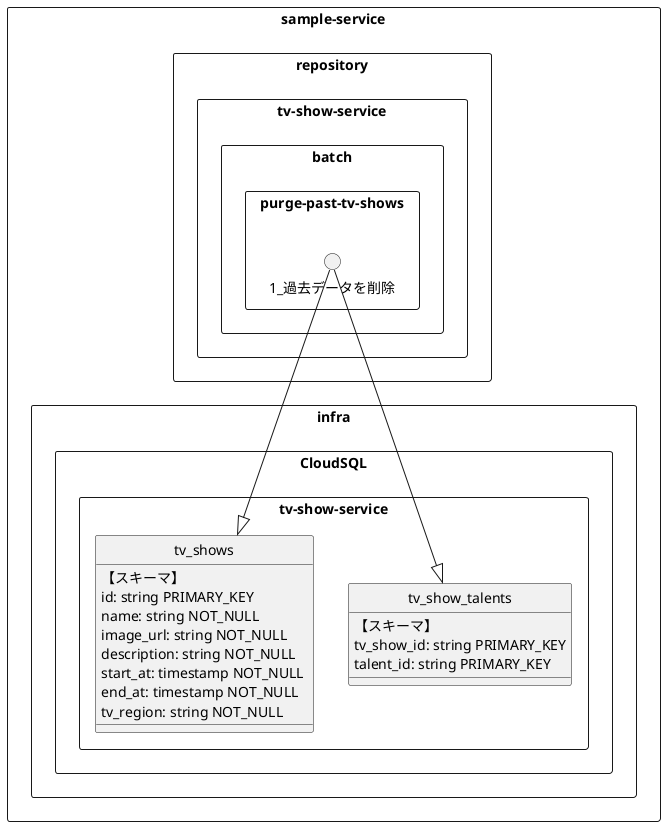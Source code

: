 @startuml
hide circle
rectangle "sample-service" as sample-service {
    rectangle "infra" as sample-service/infra {
        rectangle "CloudSQL" as sample-service/infra/CloudSQL {
            rectangle "tv-show-service" as sample-service/infra/CloudSQL/tv-show-service {
                class "tv_show_talents" as sample-service/infra/CloudSQL/tv-show-service/tv_show_talents {
                    【スキーマ】\ntv_show_id: string PRIMARY_KEY\ntalent_id: string PRIMARY_KEY
                }
                class "tv_shows" as sample-service/infra/CloudSQL/tv-show-service/tv_shows {
                    【スキーマ】\nid: string PRIMARY_KEY\nname: string NOT_NULL\nimage_url: string NOT_NULL\ndescription: string NOT_NULL \nstart_at: timestamp NOT_NULL \nend_at: timestamp NOT_NULL \ntv_region: string NOT_NULL 
                }
            }
        }
    }
    rectangle "repository" as sample-service/repository {
        rectangle "tv-show-service" as sample-service/repository/tv-show-service {
            rectangle "batch" as sample-service/repository/tv-show-service/batch {
                rectangle "purge-past-tv-shows" as sample-service/repository/tv-show-service/batch/purge-past-tv-shows {
                    circle "1_過去データを削除" as sample-service/repository/tv-show-service/batch/purge-past-tv-shows/1_過去データを削除
                }
            }
        }
    }
}
"sample-service/repository/tv-show-service/batch/purge-past-tv-shows/1_過去データを削除" --|> "sample-service/infra/CloudSQL/tv-show-service/tv_shows"
"sample-service/repository/tv-show-service/batch/purge-past-tv-shows/1_過去データを削除" --|> "sample-service/infra/CloudSQL/tv-show-service/tv_show_talents"
@enduml
